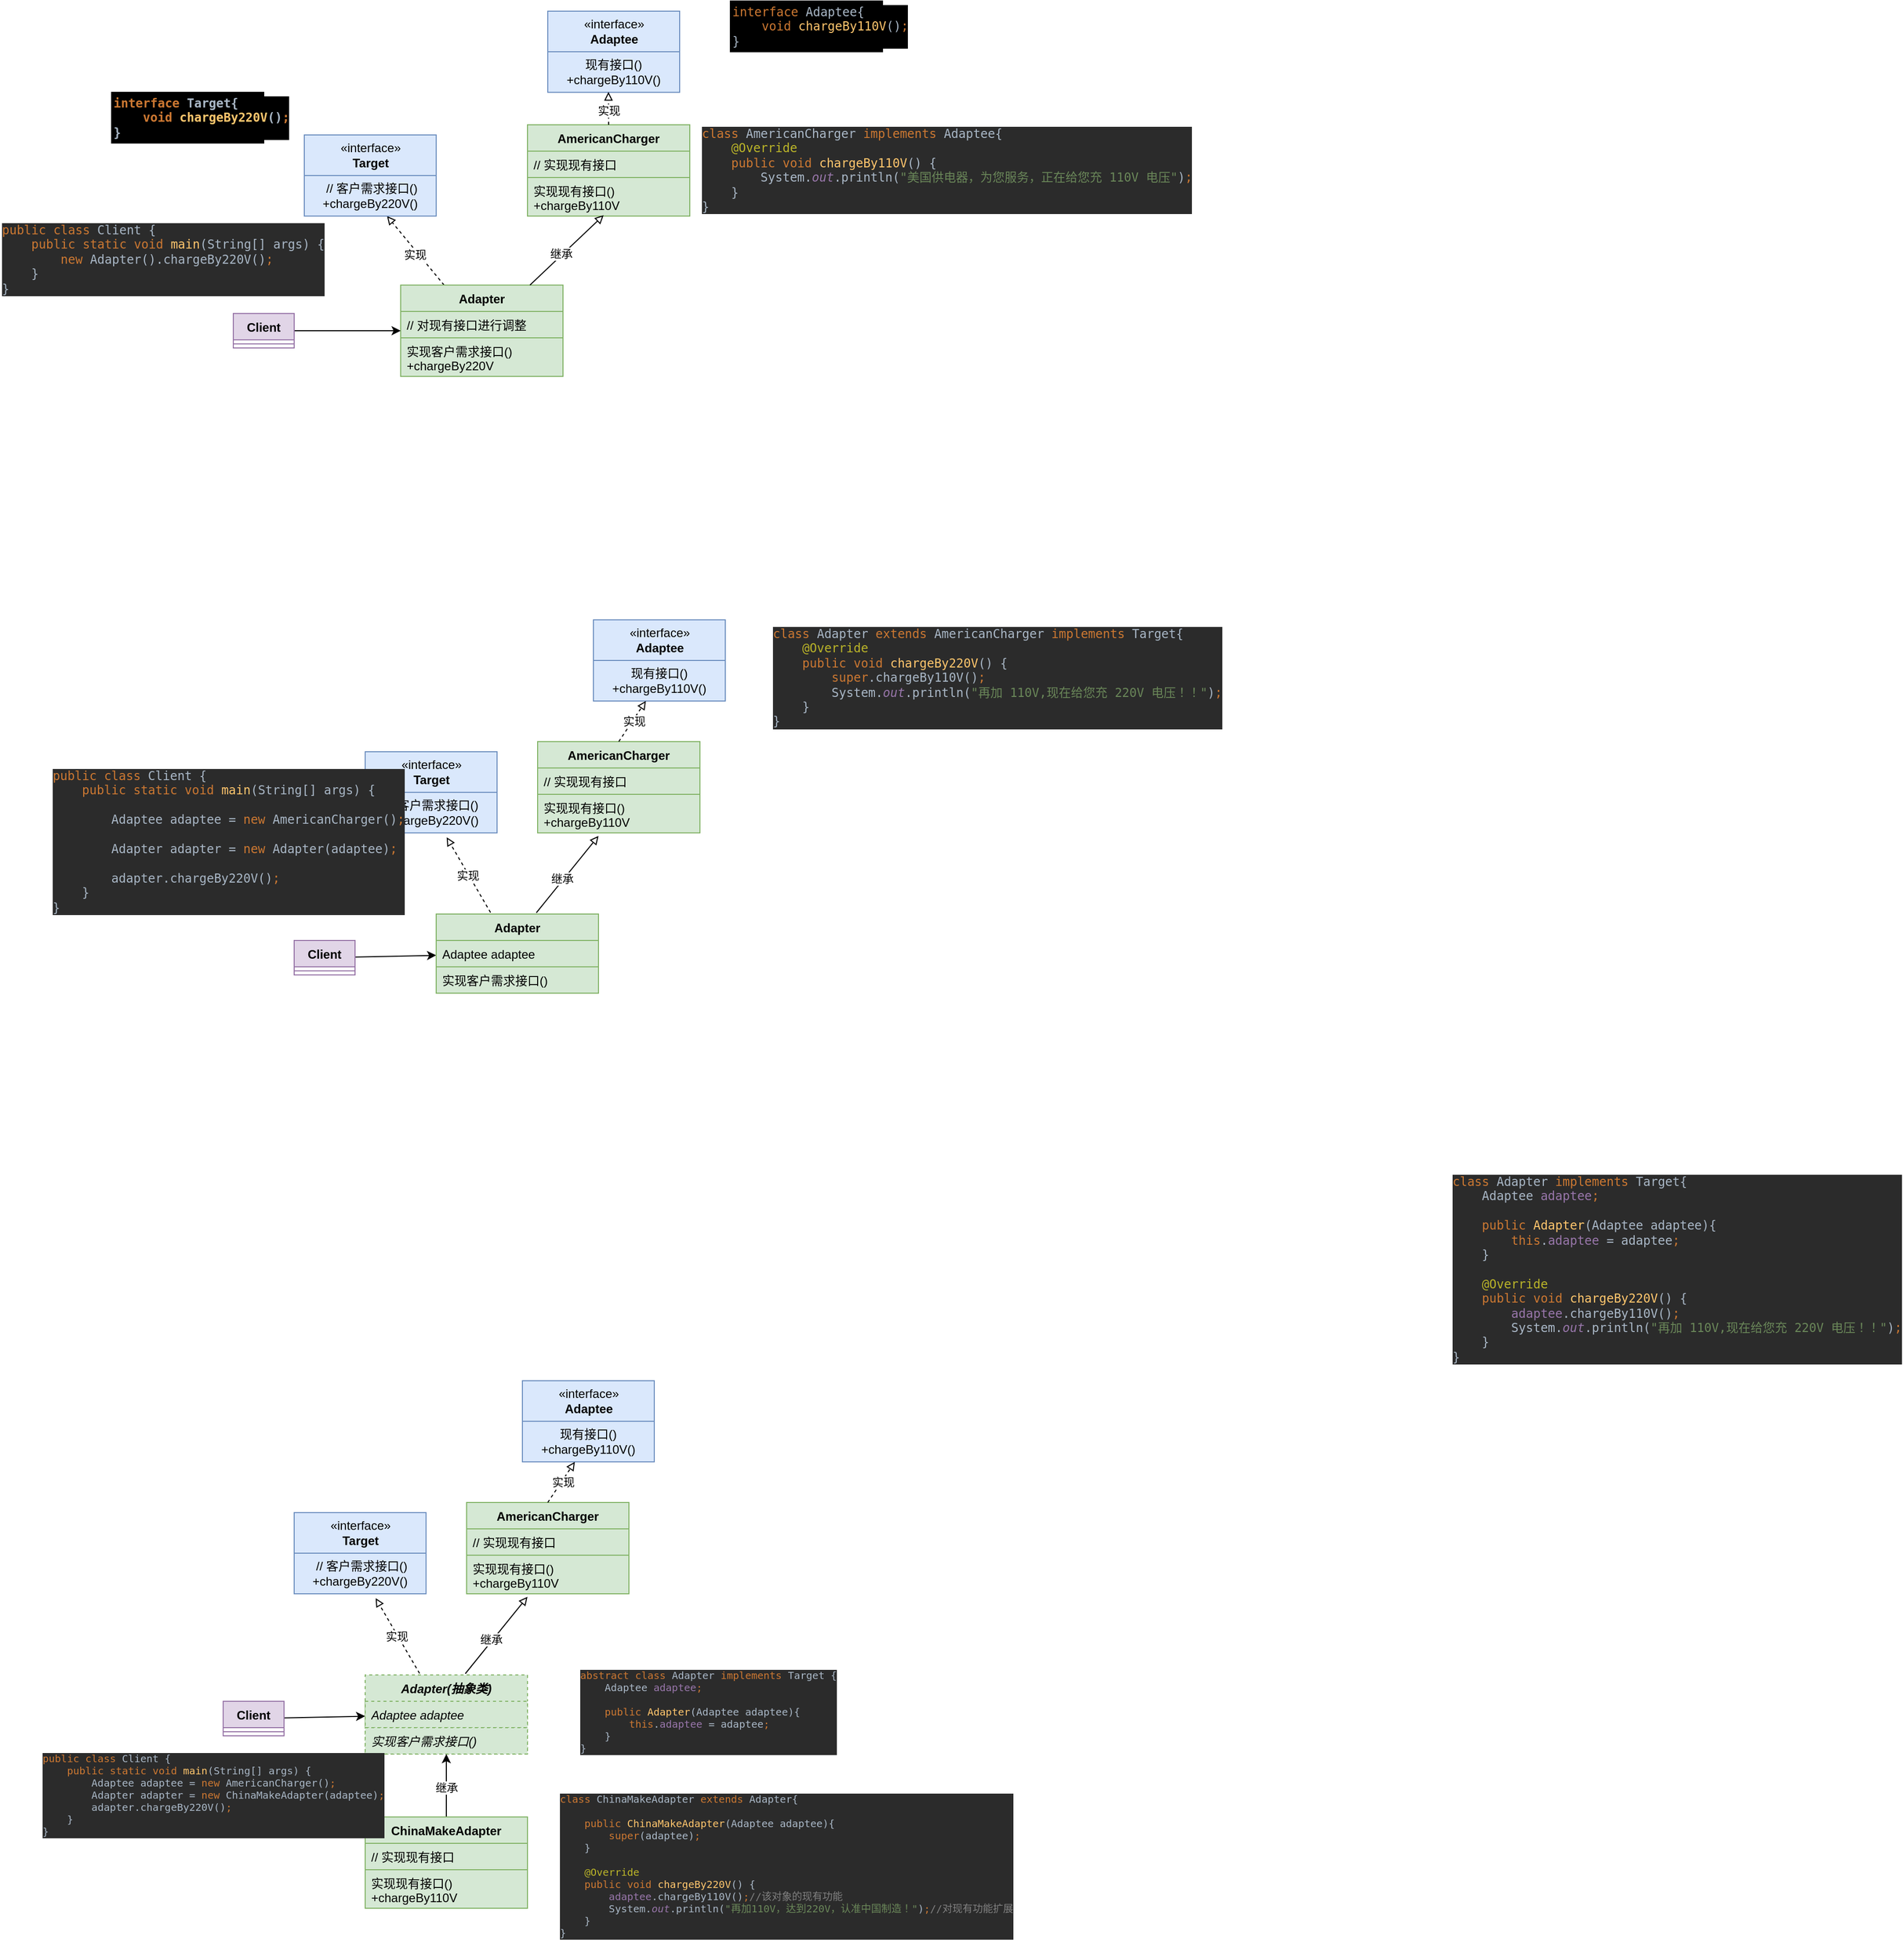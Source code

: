 <mxfile version="24.6.4" type="github">
  <diagram name="第 1 页" id="GOTWjWaWPx1nvQpMh8TC">
    <mxGraphModel dx="2048" dy="725" grid="1" gridSize="10" guides="1" tooltips="1" connect="1" arrows="1" fold="1" page="1" pageScale="1" pageWidth="827" pageHeight="1169" math="0" shadow="0">
      <root>
        <mxCell id="0" />
        <mxCell id="1" parent="0" />
        <mxCell id="-1Fb4ExeyZdDaXRtTaiA-1" value="&lt;div&gt;&lt;br&gt;&lt;/div&gt;" style="html=1;whiteSpace=wrap;fillColor=#dae8fc;strokeColor=#6c8ebf;" vertex="1" parent="1">
          <mxGeometry x="240" y="222" width="130" height="80" as="geometry" />
        </mxCell>
        <mxCell id="-1Fb4ExeyZdDaXRtTaiA-23" style="rounded=0;orthogonalLoop=1;jettySize=auto;html=1;dashed=1;endArrow=block;endFill=0;" edge="1" parent="1" source="-1Fb4ExeyZdDaXRtTaiA-3" target="-1Fb4ExeyZdDaXRtTaiA-9">
          <mxGeometry relative="1" as="geometry" />
        </mxCell>
        <mxCell id="-1Fb4ExeyZdDaXRtTaiA-35" value="实现" style="edgeLabel;html=1;align=center;verticalAlign=middle;resizable=0;points=[];fontFamily=Helvetica;fontSize=11;fontColor=default;labelBackgroundColor=default;" vertex="1" connectable="0" parent="-1Fb4ExeyZdDaXRtTaiA-23">
          <mxGeometry x="-0.187" y="1" relative="1" as="geometry">
            <mxPoint x="-5" y="-3" as="offset" />
          </mxGeometry>
        </mxCell>
        <mxCell id="-1Fb4ExeyZdDaXRtTaiA-3" value="Adapter" style="swimlane;fontStyle=1;align=center;verticalAlign=top;childLayout=stackLayout;horizontal=1;startSize=26;horizontalStack=0;resizeParent=1;resizeParentMax=0;resizeLast=0;collapsible=1;marginBottom=0;whiteSpace=wrap;html=1;fillColor=#d5e8d4;strokeColor=#82b366;" vertex="1" parent="1">
          <mxGeometry x="335" y="370" width="160" height="90" as="geometry" />
        </mxCell>
        <mxCell id="-1Fb4ExeyZdDaXRtTaiA-4" value="// 对现有接口进行调整" style="text;strokeColor=#82b366;fillColor=#d5e8d4;align=left;verticalAlign=top;spacingLeft=4;spacingRight=4;overflow=hidden;rotatable=0;points=[[0,0.5],[1,0.5]];portConstraint=eastwest;whiteSpace=wrap;html=1;" vertex="1" parent="-1Fb4ExeyZdDaXRtTaiA-3">
          <mxGeometry y="26" width="160" height="26" as="geometry" />
        </mxCell>
        <mxCell id="-1Fb4ExeyZdDaXRtTaiA-6" value="实现客户需求接口()&lt;div&gt;&lt;span style=&quot;background-color: initial;&quot;&gt;+chargeBy220V&lt;/span&gt;&lt;br&gt;&lt;/div&gt;" style="text;strokeColor=#82b366;fillColor=#d5e8d4;align=left;verticalAlign=top;spacingLeft=4;spacingRight=4;overflow=hidden;rotatable=0;points=[[0,0.5],[1,0.5]];portConstraint=eastwest;whiteSpace=wrap;html=1;" vertex="1" parent="-1Fb4ExeyZdDaXRtTaiA-3">
          <mxGeometry y="52" width="160" height="38" as="geometry" />
        </mxCell>
        <mxCell id="-1Fb4ExeyZdDaXRtTaiA-8" value="&lt;span style=&quot;text-wrap: wrap;&quot;&gt;«interface»&lt;/span&gt;&lt;br style=&quot;text-wrap: wrap;&quot;&gt;&lt;b style=&quot;text-wrap: wrap;&quot;&gt;Target&lt;/b&gt;" style="text;html=1;align=center;verticalAlign=middle;resizable=0;points=[];autosize=1;strokeColor=#6c8ebf;fillColor=#dae8fc;strokeWidth=0;opacity=0;" vertex="1" parent="1">
          <mxGeometry x="265" y="222" width="80" height="40" as="geometry" />
        </mxCell>
        <mxCell id="-1Fb4ExeyZdDaXRtTaiA-9" value="&lt;div style=&quot;&quot;&gt;&lt;span style=&quot;background-color: initial;&quot;&gt;&amp;nbsp;// 客户需求接口()&lt;/span&gt;&lt;/div&gt;&lt;div style=&quot;&quot;&gt;+chargeBy220V()&lt;br&gt;&lt;/div&gt;" style="rounded=0;whiteSpace=wrap;html=1;fillColor=#dae8fc;strokeColor=#6c8ebf;align=center;fontStyle=0;horizontal=1;verticalAlign=middle;spacingTop=0;spacing=2;" vertex="1" parent="1">
          <mxGeometry x="240" y="262" width="130" height="40" as="geometry" />
        </mxCell>
        <mxCell id="-1Fb4ExeyZdDaXRtTaiA-10" value="&lt;div&gt;&lt;br&gt;&lt;/div&gt;" style="html=1;whiteSpace=wrap;fillColor=#dae8fc;strokeColor=#6c8ebf;" vertex="1" parent="1">
          <mxGeometry x="480" y="100" width="130" height="80" as="geometry" />
        </mxCell>
        <mxCell id="-1Fb4ExeyZdDaXRtTaiA-11" value="&lt;span style=&quot;text-wrap: wrap;&quot;&gt;«interface»&lt;/span&gt;&lt;br style=&quot;text-wrap: wrap;&quot;&gt;&lt;b style=&quot;text-wrap: wrap;&quot;&gt;Adaptee&lt;/b&gt;" style="text;html=1;align=center;verticalAlign=middle;resizable=0;points=[];autosize=1;strokeColor=#6c8ebf;fillColor=#dae8fc;opacity=0;" vertex="1" parent="1">
          <mxGeometry x="505" y="100" width="80" height="40" as="geometry" />
        </mxCell>
        <mxCell id="-1Fb4ExeyZdDaXRtTaiA-12" value="现有接口()&lt;div&gt;+chargeBy110V()&lt;br&gt;&lt;/div&gt;" style="rounded=0;whiteSpace=wrap;html=1;fillColor=#dae8fc;strokeColor=#6c8ebf;" vertex="1" parent="1">
          <mxGeometry x="480" y="140" width="130" height="40" as="geometry" />
        </mxCell>
        <mxCell id="-1Fb4ExeyZdDaXRtTaiA-22" style="edgeStyle=orthogonalEdgeStyle;rounded=0;orthogonalLoop=1;jettySize=auto;html=1;entryX=0;entryY=0.5;entryDx=0;entryDy=0;" edge="1" parent="1" source="-1Fb4ExeyZdDaXRtTaiA-17" target="-1Fb4ExeyZdDaXRtTaiA-3">
          <mxGeometry relative="1" as="geometry" />
        </mxCell>
        <mxCell id="-1Fb4ExeyZdDaXRtTaiA-17" value="Client" style="swimlane;fontStyle=1;align=center;verticalAlign=top;childLayout=stackLayout;horizontal=1;startSize=26;horizontalStack=0;resizeParent=1;resizeParentMax=0;resizeLast=0;collapsible=1;marginBottom=0;whiteSpace=wrap;html=1;fillColor=#e1d5e7;strokeColor=#9673a6;" vertex="1" parent="1">
          <mxGeometry x="170" y="398" width="60" height="34" as="geometry" />
        </mxCell>
        <mxCell id="-1Fb4ExeyZdDaXRtTaiA-19" value="" style="line;strokeWidth=1;fillColor=#e1d5e7;align=left;verticalAlign=middle;spacingTop=-1;spacingLeft=3;spacingRight=3;rotatable=0;labelPosition=right;points=[];portConstraint=eastwest;strokeColor=#9673a6;" vertex="1" parent="-1Fb4ExeyZdDaXRtTaiA-17">
          <mxGeometry y="26" width="60" height="8" as="geometry" />
        </mxCell>
        <mxCell id="-1Fb4ExeyZdDaXRtTaiA-29" value="AmericanCharger" style="swimlane;fontStyle=1;align=center;verticalAlign=top;childLayout=stackLayout;horizontal=1;startSize=26;horizontalStack=0;resizeParent=1;resizeParentMax=0;resizeLast=0;collapsible=1;marginBottom=0;whiteSpace=wrap;html=1;fillColor=#d5e8d4;strokeColor=#82b366;" vertex="1" parent="1">
          <mxGeometry x="460" y="212" width="160" height="90" as="geometry" />
        </mxCell>
        <mxCell id="-1Fb4ExeyZdDaXRtTaiA-30" value="// 实现现有接口" style="text;strokeColor=#82b366;fillColor=#d5e8d4;align=left;verticalAlign=top;spacingLeft=4;spacingRight=4;overflow=hidden;rotatable=0;points=[[0,0.5],[1,0.5]];portConstraint=eastwest;whiteSpace=wrap;html=1;" vertex="1" parent="-1Fb4ExeyZdDaXRtTaiA-29">
          <mxGeometry y="26" width="160" height="26" as="geometry" />
        </mxCell>
        <mxCell id="-1Fb4ExeyZdDaXRtTaiA-31" value="实现现有接口()&lt;div&gt;+chargeBy110V&lt;br&gt;&lt;/div&gt;" style="text;strokeColor=#82b366;fillColor=#d5e8d4;align=left;verticalAlign=top;spacingLeft=4;spacingRight=4;overflow=hidden;rotatable=0;points=[[0,0.5],[1,0.5]];portConstraint=eastwest;whiteSpace=wrap;html=1;" vertex="1" parent="-1Fb4ExeyZdDaXRtTaiA-29">
          <mxGeometry y="52" width="160" height="38" as="geometry" />
        </mxCell>
        <mxCell id="-1Fb4ExeyZdDaXRtTaiA-33" style="rounded=0;orthogonalLoop=1;jettySize=auto;html=1;dashed=1;endArrow=block;endFill=0;entryX=0.46;entryY=0.991;entryDx=0;entryDy=0;entryPerimeter=0;exitX=0.5;exitY=0;exitDx=0;exitDy=0;" edge="1" parent="1" source="-1Fb4ExeyZdDaXRtTaiA-29" target="-1Fb4ExeyZdDaXRtTaiA-12">
          <mxGeometry relative="1" as="geometry">
            <mxPoint x="558.734" y="410" as="sourcePoint" />
            <mxPoint x="489.734" y="330" as="targetPoint" />
          </mxGeometry>
        </mxCell>
        <mxCell id="-1Fb4ExeyZdDaXRtTaiA-36" value="实现" style="edgeLabel;html=1;align=center;verticalAlign=middle;resizable=0;points=[];fontFamily=Helvetica;fontSize=11;fontColor=default;labelBackgroundColor=default;" vertex="1" connectable="0" parent="-1Fb4ExeyZdDaXRtTaiA-33">
          <mxGeometry x="-0.125" y="1" relative="1" as="geometry">
            <mxPoint x="1" as="offset" />
          </mxGeometry>
        </mxCell>
        <mxCell id="-1Fb4ExeyZdDaXRtTaiA-34" style="rounded=0;orthogonalLoop=1;jettySize=auto;html=1;entryX=0.469;entryY=0.978;entryDx=0;entryDy=0;entryPerimeter=0;endArrow=block;endFill=0;" edge="1" parent="1" source="-1Fb4ExeyZdDaXRtTaiA-3" target="-1Fb4ExeyZdDaXRtTaiA-31">
          <mxGeometry relative="1" as="geometry" />
        </mxCell>
        <mxCell id="-1Fb4ExeyZdDaXRtTaiA-37" value="继承" style="edgeLabel;html=1;align=center;verticalAlign=middle;resizable=0;points=[];fontFamily=Helvetica;fontSize=11;fontColor=default;labelBackgroundColor=default;" vertex="1" connectable="0" parent="-1Fb4ExeyZdDaXRtTaiA-34">
          <mxGeometry x="-0.142" y="2" relative="1" as="geometry">
            <mxPoint as="offset" />
          </mxGeometry>
        </mxCell>
        <mxCell id="-1Fb4ExeyZdDaXRtTaiA-40" value="&lt;div style=&quot;color: rgb(169, 183, 198); font-family: &amp;quot;JetBrains Mono&amp;quot;, monospace; font-size: 9pt; white-space: pre;&quot;&gt;&lt;span style=&quot;color:#cc7832;&quot;&gt;interface &lt;/span&gt;Target{&lt;br&gt;    &lt;span style=&quot;color:#cc7832;&quot;&gt;void &lt;/span&gt;&lt;span style=&quot;color:#ffc66d;&quot;&gt;chargeBy220V&lt;/span&gt;()&lt;span style=&quot;color:#cc7832;&quot;&gt;;&lt;br&gt;&lt;/span&gt;}&lt;br&gt;&lt;/div&gt;" style="rounded=0;whiteSpace=wrap;html=1;fontFamily=Helvetica;fontSize=11;fontColor=default;labelBackgroundColor=#000000;align=left;fontStyle=1;fillColor=#000000;" vertex="1" parent="1">
          <mxGeometry x="50" y="180" width="150" height="50" as="geometry" />
        </mxCell>
        <mxCell id="-1Fb4ExeyZdDaXRtTaiA-42" value="&lt;div style=&quot;color: rgb(169, 183, 198); font-family: &amp;quot;JetBrains Mono&amp;quot;, monospace; font-size: 9pt; white-space: pre;&quot;&gt;&lt;span style=&quot;color:#cc7832;&quot;&gt;interface &lt;/span&gt;Adaptee{&lt;br&gt;    &lt;span style=&quot;color:#cc7832;&quot;&gt;void &lt;/span&gt;&lt;span style=&quot;color:#ffc66d;&quot;&gt;chargeBy110V&lt;/span&gt;()&lt;span style=&quot;color:#cc7832;&quot;&gt;;&lt;br&gt;&lt;/span&gt;}&lt;/div&gt;" style="rounded=0;whiteSpace=wrap;html=1;fontFamily=Helvetica;fontSize=11;fontColor=default;labelBackgroundColor=#000000;align=left;fillColor=#000000;" vertex="1" parent="1">
          <mxGeometry x="660" y="90" width="150" height="50" as="geometry" />
        </mxCell>
        <mxCell id="-1Fb4ExeyZdDaXRtTaiA-43" value="&lt;div style=&quot;background-color:#2b2b2b;color:#a9b7c6;font-family:&#39;JetBrains Mono&#39;,monospace;font-size:9.0pt;white-space:pre;&quot;&gt;&lt;span style=&quot;color:#cc7832;&quot;&gt;class &lt;/span&gt;AmericanCharger &lt;span style=&quot;color:#cc7832;&quot;&gt;implements &lt;/span&gt;Adaptee{&lt;br&gt;    &lt;span style=&quot;color:#bbb529;&quot;&gt;@Override&lt;br&gt;&lt;/span&gt;&lt;span style=&quot;color:#bbb529;&quot;&gt;    &lt;/span&gt;&lt;span style=&quot;color:#cc7832;&quot;&gt;public void &lt;/span&gt;&lt;span style=&quot;color:#ffc66d;&quot;&gt;chargeBy110V&lt;/span&gt;() {&lt;br&gt;        System.&lt;span style=&quot;color:#9876aa;font-style:italic;&quot;&gt;out&lt;/span&gt;.println(&lt;span style=&quot;color:#6a8759;&quot;&gt;&quot;&lt;/span&gt;&lt;span style=&quot;color:#6a8759;font-family:&#39;宋体&#39;,monospace;&quot;&gt;美国供电器，为您服务，正在给您充&lt;/span&gt;&lt;span style=&quot;color:#6a8759;&quot;&gt; 110V &lt;/span&gt;&lt;span style=&quot;color:#6a8759;font-family:&#39;宋体&#39;,monospace;&quot;&gt;电压&lt;/span&gt;&lt;span style=&quot;color:#6a8759;&quot;&gt;&quot;&lt;/span&gt;)&lt;span style=&quot;color:#cc7832;&quot;&gt;;&lt;br&gt;&lt;/span&gt;&lt;span style=&quot;color:#cc7832;&quot;&gt;    &lt;/span&gt;}&lt;br&gt;}&lt;br&gt;&lt;/div&gt;" style="text;whiteSpace=wrap;html=1;fontFamily=Helvetica;fontSize=11;fontColor=default;labelBackgroundColor=default;" vertex="1" parent="1">
          <mxGeometry x="630" y="207" width="470" height="110" as="geometry" />
        </mxCell>
        <mxCell id="-1Fb4ExeyZdDaXRtTaiA-44" value="&lt;div style=&quot;background-color:#2b2b2b;color:#a9b7c6;font-family:&#39;JetBrains Mono&#39;,monospace;font-size:9.0pt;white-space:pre;&quot;&gt;&lt;span style=&quot;color:#cc7832;&quot;&gt;class &lt;/span&gt;Adapter &lt;span style=&quot;color:#cc7832;&quot;&gt;extends &lt;/span&gt;AmericanCharger &lt;span style=&quot;color:#cc7832;&quot;&gt;implements &lt;/span&gt;Target{&lt;br&gt;    &lt;span style=&quot;color:#bbb529;&quot;&gt;@Override&lt;br&gt;&lt;/span&gt;&lt;span style=&quot;color:#bbb529;&quot;&gt;    &lt;/span&gt;&lt;span style=&quot;color:#cc7832;&quot;&gt;public void &lt;/span&gt;&lt;span style=&quot;color:#ffc66d;&quot;&gt;chargeBy220V&lt;/span&gt;() {&lt;br&gt;        &lt;span style=&quot;color:#cc7832;&quot;&gt;super&lt;/span&gt;.chargeBy110V()&lt;span style=&quot;color:#cc7832;&quot;&gt;;&lt;br&gt;&lt;/span&gt;&lt;span style=&quot;color:#cc7832;&quot;&gt;        &lt;/span&gt;System.&lt;span style=&quot;color:#9876aa;font-style:italic;&quot;&gt;out&lt;/span&gt;.println(&lt;span style=&quot;color:#6a8759;&quot;&gt;&quot;&lt;/span&gt;&lt;span style=&quot;color:#6a8759;font-family:&#39;宋体&#39;,monospace;&quot;&gt;再加&lt;/span&gt;&lt;span style=&quot;color:#6a8759;&quot;&gt; 110V,&lt;/span&gt;&lt;span style=&quot;color:#6a8759;font-family:&#39;宋体&#39;,monospace;&quot;&gt;现在给您充&lt;/span&gt;&lt;span style=&quot;color:#6a8759;&quot;&gt; 220V &lt;/span&gt;&lt;span style=&quot;color:#6a8759;font-family:&#39;宋体&#39;,monospace;&quot;&gt;电压！！&lt;/span&gt;&lt;span style=&quot;color:#6a8759;&quot;&gt;&quot;&lt;/span&gt;)&lt;span style=&quot;color:#cc7832;&quot;&gt;;&lt;br&gt;&lt;/span&gt;&lt;span style=&quot;color:#cc7832;&quot;&gt;    &lt;/span&gt;}&lt;br&gt;}&lt;/div&gt;" style="text;whiteSpace=wrap;html=1;fontFamily=Helvetica;fontSize=11;fontColor=default;labelBackgroundColor=default;" vertex="1" parent="1">
          <mxGeometry x="700" y="700" width="420" height="120" as="geometry" />
        </mxCell>
        <mxCell id="-1Fb4ExeyZdDaXRtTaiA-45" value="&lt;div style=&quot;background-color:#2b2b2b;color:#a9b7c6;font-family:&#39;JetBrains Mono&#39;,monospace;font-size:9.0pt;white-space:pre;&quot;&gt;&lt;span style=&quot;color:#cc7832;&quot;&gt;public class &lt;/span&gt;Client {&lt;br&gt;    &lt;span style=&quot;color:#cc7832;&quot;&gt;public static void &lt;/span&gt;&lt;span style=&quot;color:#ffc66d;&quot;&gt;main&lt;/span&gt;(String[] args) {&lt;br&gt;        &lt;span style=&quot;color:#cc7832;&quot;&gt;new &lt;/span&gt;Adapter().chargeBy220V()&lt;span style=&quot;color:#cc7832;&quot;&gt;;&lt;br&gt;&lt;/span&gt;&lt;span style=&quot;color:#cc7832;&quot;&gt;    &lt;/span&gt;}&lt;br&gt;}&lt;/div&gt;" style="text;whiteSpace=wrap;html=1;fontFamily=Helvetica;fontSize=11;fontColor=default;labelBackgroundColor=default;" vertex="1" parent="1">
          <mxGeometry x="-60" y="302" width="300" height="100" as="geometry" />
        </mxCell>
        <mxCell id="-1Fb4ExeyZdDaXRtTaiA-74" style="edgeStyle=none;shape=connector;rounded=0;orthogonalLoop=1;jettySize=auto;html=1;strokeColor=default;align=center;verticalAlign=middle;fontFamily=Helvetica;fontSize=11;fontColor=default;labelBackgroundColor=default;endArrow=classic;" edge="1" parent="1" source="-1Fb4ExeyZdDaXRtTaiA-46" target="-1Fb4ExeyZdDaXRtTaiA-49">
          <mxGeometry relative="1" as="geometry" />
        </mxCell>
        <mxCell id="-1Fb4ExeyZdDaXRtTaiA-46" value="Client" style="swimlane;fontStyle=1;align=center;verticalAlign=top;childLayout=stackLayout;horizontal=1;startSize=26;horizontalStack=0;resizeParent=1;resizeParentMax=0;resizeLast=0;collapsible=1;marginBottom=0;whiteSpace=wrap;html=1;fillColor=#e1d5e7;strokeColor=#9673a6;" vertex="1" parent="1">
          <mxGeometry x="230" y="1016" width="60" height="34" as="geometry" />
        </mxCell>
        <mxCell id="-1Fb4ExeyZdDaXRtTaiA-47" value="" style="line;strokeWidth=1;fillColor=#e1d5e7;align=left;verticalAlign=middle;spacingTop=-1;spacingLeft=3;spacingRight=3;rotatable=0;labelPosition=right;points=[];portConstraint=eastwest;strokeColor=#9673a6;" vertex="1" parent="-1Fb4ExeyZdDaXRtTaiA-46">
          <mxGeometry y="26" width="60" height="8" as="geometry" />
        </mxCell>
        <mxCell id="-1Fb4ExeyZdDaXRtTaiA-48" value="Adapter" style="swimlane;fontStyle=1;align=center;verticalAlign=top;childLayout=stackLayout;horizontal=1;startSize=26;horizontalStack=0;resizeParent=1;resizeParentMax=0;resizeLast=0;collapsible=1;marginBottom=0;whiteSpace=wrap;html=1;fillColor=#d5e8d4;strokeColor=#82b366;" vertex="1" parent="1">
          <mxGeometry x="370" y="990" width="160" height="78" as="geometry" />
        </mxCell>
        <mxCell id="-1Fb4ExeyZdDaXRtTaiA-49" value="Adaptee adaptee" style="text;strokeColor=#82b366;fillColor=#d5e8d4;align=left;verticalAlign=top;spacingLeft=4;spacingRight=4;overflow=hidden;rotatable=0;points=[[0,0.5],[1,0.5]];portConstraint=eastwest;whiteSpace=wrap;html=1;" vertex="1" parent="-1Fb4ExeyZdDaXRtTaiA-48">
          <mxGeometry y="26" width="160" height="26" as="geometry" />
        </mxCell>
        <mxCell id="-1Fb4ExeyZdDaXRtTaiA-50" value="实现客户需求接口()" style="text;strokeColor=#82b366;fillColor=#d5e8d4;align=left;verticalAlign=top;spacingLeft=4;spacingRight=4;overflow=hidden;rotatable=0;points=[[0,0.5],[1,0.5]];portConstraint=eastwest;whiteSpace=wrap;html=1;" vertex="1" parent="-1Fb4ExeyZdDaXRtTaiA-48">
          <mxGeometry y="52" width="160" height="26" as="geometry" />
        </mxCell>
        <mxCell id="-1Fb4ExeyZdDaXRtTaiA-53" value="&lt;div&gt;&lt;br&gt;&lt;/div&gt;" style="html=1;whiteSpace=wrap;fillColor=#dae8fc;strokeColor=#6c8ebf;" vertex="1" parent="1">
          <mxGeometry x="300" y="830" width="130" height="80" as="geometry" />
        </mxCell>
        <mxCell id="-1Fb4ExeyZdDaXRtTaiA-54" value="&lt;span style=&quot;text-wrap: wrap;&quot;&gt;«interface»&lt;/span&gt;&lt;br style=&quot;text-wrap: wrap;&quot;&gt;&lt;b style=&quot;text-wrap: wrap;&quot;&gt;Target&lt;/b&gt;" style="text;html=1;align=center;verticalAlign=middle;resizable=0;points=[];autosize=1;strokeColor=#6c8ebf;fillColor=#dae8fc;strokeWidth=0;opacity=0;" vertex="1" parent="1">
          <mxGeometry x="325" y="830" width="80" height="40" as="geometry" />
        </mxCell>
        <mxCell id="-1Fb4ExeyZdDaXRtTaiA-55" value="&lt;div style=&quot;&quot;&gt;&lt;span style=&quot;background-color: initial;&quot;&gt;&amp;nbsp;// 客户需求接口()&lt;/span&gt;&lt;/div&gt;&lt;div style=&quot;&quot;&gt;+chargeBy220V()&lt;br&gt;&lt;/div&gt;" style="rounded=0;whiteSpace=wrap;html=1;fillColor=#dae8fc;strokeColor=#6c8ebf;align=center;fontStyle=0;horizontal=1;verticalAlign=middle;spacingTop=0;spacing=2;" vertex="1" parent="1">
          <mxGeometry x="300" y="870" width="130" height="40" as="geometry" />
        </mxCell>
        <mxCell id="-1Fb4ExeyZdDaXRtTaiA-57" value="&lt;div&gt;&lt;br&gt;&lt;/div&gt;" style="html=1;whiteSpace=wrap;fillColor=#dae8fc;strokeColor=#6c8ebf;" vertex="1" parent="1">
          <mxGeometry x="525" y="700" width="130" height="80" as="geometry" />
        </mxCell>
        <mxCell id="-1Fb4ExeyZdDaXRtTaiA-58" value="&lt;span style=&quot;text-wrap: wrap;&quot;&gt;«interface»&lt;/span&gt;&lt;br style=&quot;text-wrap: wrap;&quot;&gt;&lt;b style=&quot;text-wrap: wrap;&quot;&gt;Adaptee&lt;/b&gt;" style="text;html=1;align=center;verticalAlign=middle;resizable=0;points=[];autosize=1;strokeColor=#6c8ebf;fillColor=#dae8fc;opacity=0;" vertex="1" parent="1">
          <mxGeometry x="550" y="700" width="80" height="40" as="geometry" />
        </mxCell>
        <mxCell id="-1Fb4ExeyZdDaXRtTaiA-59" value="现有接口()&lt;div&gt;+chargeBy110V()&lt;br&gt;&lt;/div&gt;" style="rounded=0;whiteSpace=wrap;html=1;fillColor=#dae8fc;strokeColor=#6c8ebf;" vertex="1" parent="1">
          <mxGeometry x="525" y="740" width="130" height="40" as="geometry" />
        </mxCell>
        <mxCell id="-1Fb4ExeyZdDaXRtTaiA-71" style="rounded=0;orthogonalLoop=1;jettySize=auto;html=1;dashed=1;endArrow=block;endFill=0;entryX=0.618;entryY=1.108;entryDx=0;entryDy=0;entryPerimeter=0;exitX=0.335;exitY=-0.019;exitDx=0;exitDy=0;exitPerimeter=0;" edge="1" parent="1" source="-1Fb4ExeyZdDaXRtTaiA-48" target="-1Fb4ExeyZdDaXRtTaiA-55">
          <mxGeometry relative="1" as="geometry">
            <mxPoint x="458.734" y="880" as="sourcePoint" />
            <mxPoint x="389.734" y="800" as="targetPoint" />
          </mxGeometry>
        </mxCell>
        <mxCell id="-1Fb4ExeyZdDaXRtTaiA-72" value="实现" style="edgeLabel;html=1;align=center;verticalAlign=middle;resizable=0;points=[];fontFamily=Helvetica;fontSize=11;fontColor=default;labelBackgroundColor=default;" vertex="1" connectable="0" parent="-1Fb4ExeyZdDaXRtTaiA-71">
          <mxGeometry x="0.315" relative="1" as="geometry">
            <mxPoint x="6" y="12" as="offset" />
          </mxGeometry>
        </mxCell>
        <mxCell id="-1Fb4ExeyZdDaXRtTaiA-75" value="AmericanCharger" style="swimlane;fontStyle=1;align=center;verticalAlign=top;childLayout=stackLayout;horizontal=1;startSize=26;horizontalStack=0;resizeParent=1;resizeParentMax=0;resizeLast=0;collapsible=1;marginBottom=0;whiteSpace=wrap;html=1;fillColor=#d5e8d4;strokeColor=#82b366;" vertex="1" parent="1">
          <mxGeometry x="470" y="820" width="160" height="90" as="geometry" />
        </mxCell>
        <mxCell id="-1Fb4ExeyZdDaXRtTaiA-76" value="// 实现现有接口" style="text;strokeColor=#82b366;fillColor=#d5e8d4;align=left;verticalAlign=top;spacingLeft=4;spacingRight=4;overflow=hidden;rotatable=0;points=[[0,0.5],[1,0.5]];portConstraint=eastwest;whiteSpace=wrap;html=1;" vertex="1" parent="-1Fb4ExeyZdDaXRtTaiA-75">
          <mxGeometry y="26" width="160" height="26" as="geometry" />
        </mxCell>
        <mxCell id="-1Fb4ExeyZdDaXRtTaiA-77" value="实现现有接口()&lt;div&gt;+chargeBy110V&lt;br&gt;&lt;/div&gt;" style="text;strokeColor=#82b366;fillColor=#d5e8d4;align=left;verticalAlign=top;spacingLeft=4;spacingRight=4;overflow=hidden;rotatable=0;points=[[0,0.5],[1,0.5]];portConstraint=eastwest;whiteSpace=wrap;html=1;" vertex="1" parent="-1Fb4ExeyZdDaXRtTaiA-75">
          <mxGeometry y="52" width="160" height="38" as="geometry" />
        </mxCell>
        <mxCell id="-1Fb4ExeyZdDaXRtTaiA-79" style="rounded=0;orthogonalLoop=1;jettySize=auto;html=1;dashed=1;endArrow=block;endFill=0;exitX=0.5;exitY=0;exitDx=0;exitDy=0;" edge="1" parent="1" source="-1Fb4ExeyZdDaXRtTaiA-75" target="-1Fb4ExeyZdDaXRtTaiA-59">
          <mxGeometry relative="1" as="geometry">
            <mxPoint x="535" y="820" as="sourcePoint" />
            <mxPoint x="585" y="762" as="targetPoint" />
          </mxGeometry>
        </mxCell>
        <mxCell id="-1Fb4ExeyZdDaXRtTaiA-80" value="实现" style="edgeLabel;html=1;align=center;verticalAlign=middle;resizable=0;points=[];fontFamily=Helvetica;fontSize=11;fontColor=default;labelBackgroundColor=default;" vertex="1" connectable="0" parent="-1Fb4ExeyZdDaXRtTaiA-79">
          <mxGeometry x="-0.125" y="1" relative="1" as="geometry">
            <mxPoint x="4" y="-2" as="offset" />
          </mxGeometry>
        </mxCell>
        <mxCell id="-1Fb4ExeyZdDaXRtTaiA-82" style="rounded=0;orthogonalLoop=1;jettySize=auto;html=1;endArrow=block;endFill=0;exitX=0.617;exitY=-0.016;exitDx=0;exitDy=0;exitPerimeter=0;" edge="1" parent="1" source="-1Fb4ExeyZdDaXRtTaiA-48">
          <mxGeometry relative="1" as="geometry">
            <mxPoint x="452" y="990" as="sourcePoint" />
            <mxPoint x="530" y="913" as="targetPoint" />
          </mxGeometry>
        </mxCell>
        <mxCell id="-1Fb4ExeyZdDaXRtTaiA-83" value="继承" style="edgeLabel;html=1;align=center;verticalAlign=middle;resizable=0;points=[];fontFamily=Helvetica;fontSize=11;fontColor=default;labelBackgroundColor=default;" vertex="1" connectable="0" parent="-1Fb4ExeyZdDaXRtTaiA-82">
          <mxGeometry x="-0.142" y="2" relative="1" as="geometry">
            <mxPoint as="offset" />
          </mxGeometry>
        </mxCell>
        <mxCell id="-1Fb4ExeyZdDaXRtTaiA-84" value="&lt;div style=&quot;background-color:#2b2b2b;color:#a9b7c6;font-family:&#39;JetBrains Mono&#39;,monospace;font-size:9.0pt;white-space:pre;&quot;&gt;&lt;span style=&quot;color:#cc7832;&quot;&gt;class &lt;/span&gt;Adapter &lt;span style=&quot;color:#cc7832;&quot;&gt;implements &lt;/span&gt;Target{&lt;br&gt;    Adaptee &lt;span style=&quot;color:#9876aa;&quot;&gt;adaptee&lt;/span&gt;&lt;span style=&quot;color:#cc7832;&quot;&gt;;&lt;br&gt;&lt;/span&gt;&lt;span style=&quot;color:#cc7832;&quot;&gt;    &lt;br&gt;&lt;/span&gt;&lt;span style=&quot;color:#cc7832;&quot;&gt;    public &lt;/span&gt;&lt;span style=&quot;color:#ffc66d;&quot;&gt;Adapter&lt;/span&gt;(Adaptee adaptee){&lt;br&gt;        &lt;span style=&quot;color:#cc7832;&quot;&gt;this&lt;/span&gt;.&lt;span style=&quot;color:#9876aa;&quot;&gt;adaptee &lt;/span&gt;= adaptee&lt;span style=&quot;color:#cc7832;&quot;&gt;;&lt;br&gt;&lt;/span&gt;&lt;span style=&quot;color:#cc7832;&quot;&gt;    &lt;/span&gt;}&lt;br&gt;&lt;br&gt;    &lt;span style=&quot;color:#bbb529;&quot;&gt;@Override&lt;br&gt;&lt;/span&gt;&lt;span style=&quot;color:#bbb529;&quot;&gt;    &lt;/span&gt;&lt;span style=&quot;color:#cc7832;&quot;&gt;public void &lt;/span&gt;&lt;span style=&quot;color:#ffc66d;&quot;&gt;chargeBy220V&lt;/span&gt;() {&lt;br&gt;        &lt;span style=&quot;color:#9876aa;&quot;&gt;adaptee&lt;/span&gt;.chargeBy110V()&lt;span style=&quot;color:#cc7832;&quot;&gt;;&lt;br&gt;&lt;/span&gt;&lt;span style=&quot;color:#cc7832;&quot;&gt;        &lt;/span&gt;System.&lt;span style=&quot;color:#9876aa;font-style:italic;&quot;&gt;out&lt;/span&gt;.println(&lt;span style=&quot;color:#6a8759;&quot;&gt;&quot;&lt;/span&gt;&lt;span style=&quot;color:#6a8759;font-family:&#39;宋体&#39;,monospace;&quot;&gt;再加&lt;/span&gt;&lt;span style=&quot;color:#6a8759;&quot;&gt; 110V,&lt;/span&gt;&lt;span style=&quot;color:#6a8759;font-family:&#39;宋体&#39;,monospace;&quot;&gt;现在给您充&lt;/span&gt;&lt;span style=&quot;color:#6a8759;&quot;&gt; 220V &lt;/span&gt;&lt;span style=&quot;color:#6a8759;font-family:&#39;宋体&#39;,monospace;&quot;&gt;电压！！&lt;/span&gt;&lt;span style=&quot;color:#6a8759;&quot;&gt;&quot;&lt;/span&gt;)&lt;span style=&quot;color:#cc7832;&quot;&gt;;&lt;br&gt;&lt;/span&gt;&lt;span style=&quot;color:#cc7832;&quot;&gt;    &lt;/span&gt;}&lt;br&gt;}&lt;br&gt;&lt;/div&gt;" style="text;whiteSpace=wrap;html=1;fontFamily=Helvetica;fontSize=11;fontColor=default;labelBackgroundColor=default;" vertex="1" parent="1">
          <mxGeometry x="1370" y="1240" width="420" height="210" as="geometry" />
        </mxCell>
        <mxCell id="-1Fb4ExeyZdDaXRtTaiA-85" value="&lt;div style=&quot;background-color:#2b2b2b;color:#a9b7c6;font-family:&#39;JetBrains Mono&#39;,monospace;font-size:9.0pt;white-space:pre;&quot;&gt;&lt;span style=&quot;color:#cc7832;&quot;&gt;public class &lt;/span&gt;Client {&lt;br&gt;    &lt;span style=&quot;color:#cc7832;&quot;&gt;public static void &lt;/span&gt;&lt;span style=&quot;color:#ffc66d;&quot;&gt;main&lt;/span&gt;(String[] args) {&lt;br&gt;&lt;br&gt;        Adaptee adaptee = &lt;span style=&quot;color:#cc7832;&quot;&gt;new &lt;/span&gt;AmericanCharger()&lt;span style=&quot;color:#cc7832;&quot;&gt;;&lt;br&gt;&lt;/span&gt;&lt;span style=&quot;color:#cc7832;&quot;&gt;&lt;br&gt;&lt;/span&gt;&lt;span style=&quot;color:#cc7832;&quot;&gt;        &lt;/span&gt;Adapter adapter = &lt;span style=&quot;color:#cc7832;&quot;&gt;new &lt;/span&gt;Adapter(adaptee)&lt;span style=&quot;color:#cc7832;&quot;&gt;;&lt;br&gt;&lt;/span&gt;&lt;span style=&quot;color:#cc7832;&quot;&gt;&lt;br&gt;&lt;/span&gt;&lt;span style=&quot;color:#cc7832;&quot;&gt;        &lt;/span&gt;adapter.chargeBy220V()&lt;span style=&quot;color:#cc7832;&quot;&gt;;&lt;br&gt;&lt;/span&gt;&lt;span style=&quot;color:#cc7832;&quot;&gt;    &lt;/span&gt;}&lt;br&gt;}&lt;/div&gt;" style="text;whiteSpace=wrap;html=1;fontFamily=Helvetica;fontSize=11;fontColor=default;labelBackgroundColor=default;" vertex="1" parent="1">
          <mxGeometry x="-10" y="840" width="320" height="170" as="geometry" />
        </mxCell>
        <mxCell id="-1Fb4ExeyZdDaXRtTaiA-86" style="edgeStyle=none;shape=connector;rounded=0;orthogonalLoop=1;jettySize=auto;html=1;strokeColor=default;align=center;verticalAlign=middle;fontFamily=Helvetica;fontSize=11;fontColor=default;labelBackgroundColor=default;endArrow=classic;" edge="1" parent="1" source="-1Fb4ExeyZdDaXRtTaiA-87" target="-1Fb4ExeyZdDaXRtTaiA-90">
          <mxGeometry relative="1" as="geometry" />
        </mxCell>
        <mxCell id="-1Fb4ExeyZdDaXRtTaiA-87" value="Client" style="swimlane;fontStyle=1;align=center;verticalAlign=top;childLayout=stackLayout;horizontal=1;startSize=26;horizontalStack=0;resizeParent=1;resizeParentMax=0;resizeLast=0;collapsible=1;marginBottom=0;whiteSpace=wrap;html=1;fillColor=#e1d5e7;strokeColor=#9673a6;" vertex="1" parent="1">
          <mxGeometry x="160" y="1766" width="60" height="34" as="geometry" />
        </mxCell>
        <mxCell id="-1Fb4ExeyZdDaXRtTaiA-88" value="" style="line;strokeWidth=1;fillColor=#e1d5e7;align=left;verticalAlign=middle;spacingTop=-1;spacingLeft=3;spacingRight=3;rotatable=0;labelPosition=right;points=[];portConstraint=eastwest;strokeColor=#9673a6;" vertex="1" parent="-1Fb4ExeyZdDaXRtTaiA-87">
          <mxGeometry y="26" width="60" height="8" as="geometry" />
        </mxCell>
        <mxCell id="-1Fb4ExeyZdDaXRtTaiA-89" value="Adapter(抽象类)" style="swimlane;fontStyle=3;align=center;verticalAlign=top;childLayout=stackLayout;horizontal=1;startSize=26;horizontalStack=0;resizeParent=1;resizeParentMax=0;resizeLast=0;collapsible=1;marginBottom=0;whiteSpace=wrap;html=1;fillColor=#d5e8d4;strokeColor=#82b366;dashed=1;" vertex="1" parent="1">
          <mxGeometry x="300" y="1740" width="160" height="78" as="geometry" />
        </mxCell>
        <mxCell id="-1Fb4ExeyZdDaXRtTaiA-90" value="Adaptee adaptee" style="text;strokeColor=#82b366;fillColor=#d5e8d4;align=left;verticalAlign=top;spacingLeft=4;spacingRight=4;overflow=hidden;rotatable=0;points=[[0,0.5],[1,0.5]];portConstraint=eastwest;whiteSpace=wrap;html=1;dashed=1;fontStyle=2" vertex="1" parent="-1Fb4ExeyZdDaXRtTaiA-89">
          <mxGeometry y="26" width="160" height="26" as="geometry" />
        </mxCell>
        <mxCell id="-1Fb4ExeyZdDaXRtTaiA-91" value="实现客户需求接口()" style="text;strokeColor=#82b366;fillColor=#d5e8d4;align=left;verticalAlign=top;spacingLeft=4;spacingRight=4;overflow=hidden;rotatable=0;points=[[0,0.5],[1,0.5]];portConstraint=eastwest;whiteSpace=wrap;html=1;dashed=1;fontStyle=2" vertex="1" parent="-1Fb4ExeyZdDaXRtTaiA-89">
          <mxGeometry y="52" width="160" height="26" as="geometry" />
        </mxCell>
        <mxCell id="-1Fb4ExeyZdDaXRtTaiA-92" value="&lt;div&gt;&lt;br&gt;&lt;/div&gt;" style="html=1;whiteSpace=wrap;fillColor=#dae8fc;strokeColor=#6c8ebf;" vertex="1" parent="1">
          <mxGeometry x="230" y="1580" width="130" height="80" as="geometry" />
        </mxCell>
        <mxCell id="-1Fb4ExeyZdDaXRtTaiA-93" value="&lt;span style=&quot;text-wrap: wrap;&quot;&gt;«interface»&lt;/span&gt;&lt;br style=&quot;text-wrap: wrap;&quot;&gt;&lt;b style=&quot;text-wrap: wrap;&quot;&gt;Target&lt;/b&gt;" style="text;html=1;align=center;verticalAlign=middle;resizable=0;points=[];autosize=1;strokeColor=#6c8ebf;fillColor=#dae8fc;strokeWidth=0;opacity=0;" vertex="1" parent="1">
          <mxGeometry x="255" y="1580" width="80" height="40" as="geometry" />
        </mxCell>
        <mxCell id="-1Fb4ExeyZdDaXRtTaiA-94" value="&lt;div style=&quot;&quot;&gt;&lt;span style=&quot;background-color: initial;&quot;&gt;&amp;nbsp;// 客户需求接口()&lt;/span&gt;&lt;/div&gt;&lt;div style=&quot;&quot;&gt;+chargeBy220V()&lt;br&gt;&lt;/div&gt;" style="rounded=0;whiteSpace=wrap;html=1;fillColor=#dae8fc;strokeColor=#6c8ebf;align=center;fontStyle=0;horizontal=1;verticalAlign=middle;spacingTop=0;spacing=2;" vertex="1" parent="1">
          <mxGeometry x="230" y="1620" width="130" height="40" as="geometry" />
        </mxCell>
        <mxCell id="-1Fb4ExeyZdDaXRtTaiA-95" value="&lt;div&gt;&lt;br&gt;&lt;/div&gt;" style="html=1;whiteSpace=wrap;fillColor=#dae8fc;strokeColor=#6c8ebf;" vertex="1" parent="1">
          <mxGeometry x="455" y="1450" width="130" height="80" as="geometry" />
        </mxCell>
        <mxCell id="-1Fb4ExeyZdDaXRtTaiA-96" value="&lt;span style=&quot;text-wrap: wrap;&quot;&gt;«interface»&lt;/span&gt;&lt;br style=&quot;text-wrap: wrap;&quot;&gt;&lt;b style=&quot;text-wrap: wrap;&quot;&gt;Adaptee&lt;/b&gt;" style="text;html=1;align=center;verticalAlign=middle;resizable=0;points=[];autosize=1;strokeColor=#6c8ebf;fillColor=#dae8fc;opacity=0;" vertex="1" parent="1">
          <mxGeometry x="480" y="1450" width="80" height="40" as="geometry" />
        </mxCell>
        <mxCell id="-1Fb4ExeyZdDaXRtTaiA-97" value="现有接口()&lt;div&gt;+chargeBy110V()&lt;br&gt;&lt;/div&gt;" style="rounded=0;whiteSpace=wrap;html=1;fillColor=#dae8fc;strokeColor=#6c8ebf;" vertex="1" parent="1">
          <mxGeometry x="455" y="1490" width="130" height="40" as="geometry" />
        </mxCell>
        <mxCell id="-1Fb4ExeyZdDaXRtTaiA-98" style="rounded=0;orthogonalLoop=1;jettySize=auto;html=1;dashed=1;endArrow=block;endFill=0;entryX=0.618;entryY=1.108;entryDx=0;entryDy=0;entryPerimeter=0;exitX=0.335;exitY=-0.019;exitDx=0;exitDy=0;exitPerimeter=0;" edge="1" parent="1" source="-1Fb4ExeyZdDaXRtTaiA-89" target="-1Fb4ExeyZdDaXRtTaiA-94">
          <mxGeometry relative="1" as="geometry">
            <mxPoint x="388.734" y="1630" as="sourcePoint" />
            <mxPoint x="319.734" y="1550" as="targetPoint" />
          </mxGeometry>
        </mxCell>
        <mxCell id="-1Fb4ExeyZdDaXRtTaiA-99" value="实现" style="edgeLabel;html=1;align=center;verticalAlign=middle;resizable=0;points=[];fontFamily=Helvetica;fontSize=11;fontColor=default;labelBackgroundColor=default;" vertex="1" connectable="0" parent="-1Fb4ExeyZdDaXRtTaiA-98">
          <mxGeometry x="0.315" relative="1" as="geometry">
            <mxPoint x="6" y="12" as="offset" />
          </mxGeometry>
        </mxCell>
        <mxCell id="-1Fb4ExeyZdDaXRtTaiA-100" value="AmericanCharger" style="swimlane;fontStyle=1;align=center;verticalAlign=top;childLayout=stackLayout;horizontal=1;startSize=26;horizontalStack=0;resizeParent=1;resizeParentMax=0;resizeLast=0;collapsible=1;marginBottom=0;whiteSpace=wrap;html=1;fillColor=#d5e8d4;strokeColor=#82b366;" vertex="1" parent="1">
          <mxGeometry x="400" y="1570" width="160" height="90" as="geometry" />
        </mxCell>
        <mxCell id="-1Fb4ExeyZdDaXRtTaiA-101" value="// 实现现有接口" style="text;strokeColor=#82b366;fillColor=#d5e8d4;align=left;verticalAlign=top;spacingLeft=4;spacingRight=4;overflow=hidden;rotatable=0;points=[[0,0.5],[1,0.5]];portConstraint=eastwest;whiteSpace=wrap;html=1;" vertex="1" parent="-1Fb4ExeyZdDaXRtTaiA-100">
          <mxGeometry y="26" width="160" height="26" as="geometry" />
        </mxCell>
        <mxCell id="-1Fb4ExeyZdDaXRtTaiA-102" value="实现现有接口()&lt;div&gt;+chargeBy110V&lt;br&gt;&lt;/div&gt;" style="text;strokeColor=#82b366;fillColor=#d5e8d4;align=left;verticalAlign=top;spacingLeft=4;spacingRight=4;overflow=hidden;rotatable=0;points=[[0,0.5],[1,0.5]];portConstraint=eastwest;whiteSpace=wrap;html=1;" vertex="1" parent="-1Fb4ExeyZdDaXRtTaiA-100">
          <mxGeometry y="52" width="160" height="38" as="geometry" />
        </mxCell>
        <mxCell id="-1Fb4ExeyZdDaXRtTaiA-103" style="rounded=0;orthogonalLoop=1;jettySize=auto;html=1;dashed=1;endArrow=block;endFill=0;exitX=0.5;exitY=0;exitDx=0;exitDy=0;" edge="1" parent="1" source="-1Fb4ExeyZdDaXRtTaiA-100" target="-1Fb4ExeyZdDaXRtTaiA-97">
          <mxGeometry relative="1" as="geometry">
            <mxPoint x="465" y="1570" as="sourcePoint" />
            <mxPoint x="515" y="1512" as="targetPoint" />
          </mxGeometry>
        </mxCell>
        <mxCell id="-1Fb4ExeyZdDaXRtTaiA-104" value="实现" style="edgeLabel;html=1;align=center;verticalAlign=middle;resizable=0;points=[];fontFamily=Helvetica;fontSize=11;fontColor=default;labelBackgroundColor=default;" vertex="1" connectable="0" parent="-1Fb4ExeyZdDaXRtTaiA-103">
          <mxGeometry x="-0.125" y="1" relative="1" as="geometry">
            <mxPoint x="4" y="-2" as="offset" />
          </mxGeometry>
        </mxCell>
        <mxCell id="-1Fb4ExeyZdDaXRtTaiA-105" style="rounded=0;orthogonalLoop=1;jettySize=auto;html=1;endArrow=block;endFill=0;exitX=0.617;exitY=-0.016;exitDx=0;exitDy=0;exitPerimeter=0;" edge="1" parent="1" source="-1Fb4ExeyZdDaXRtTaiA-89">
          <mxGeometry relative="1" as="geometry">
            <mxPoint x="382" y="1740" as="sourcePoint" />
            <mxPoint x="460" y="1663" as="targetPoint" />
          </mxGeometry>
        </mxCell>
        <mxCell id="-1Fb4ExeyZdDaXRtTaiA-106" value="继承" style="edgeLabel;html=1;align=center;verticalAlign=middle;resizable=0;points=[];fontFamily=Helvetica;fontSize=11;fontColor=default;labelBackgroundColor=default;" vertex="1" connectable="0" parent="-1Fb4ExeyZdDaXRtTaiA-105">
          <mxGeometry x="-0.142" y="2" relative="1" as="geometry">
            <mxPoint as="offset" />
          </mxGeometry>
        </mxCell>
        <mxCell id="-1Fb4ExeyZdDaXRtTaiA-111" style="edgeStyle=none;shape=connector;rounded=0;orthogonalLoop=1;jettySize=auto;html=1;entryX=0.5;entryY=1;entryDx=0;entryDy=0;strokeColor=default;align=center;verticalAlign=middle;fontFamily=Helvetica;fontSize=11;fontColor=default;labelBackgroundColor=default;endArrow=classic;" edge="1" parent="1" source="-1Fb4ExeyZdDaXRtTaiA-107" target="-1Fb4ExeyZdDaXRtTaiA-89">
          <mxGeometry relative="1" as="geometry" />
        </mxCell>
        <mxCell id="-1Fb4ExeyZdDaXRtTaiA-112" value="继承" style="edgeLabel;html=1;align=center;verticalAlign=middle;resizable=0;points=[];fontFamily=Helvetica;fontSize=11;fontColor=default;labelBackgroundColor=default;" vertex="1" connectable="0" parent="-1Fb4ExeyZdDaXRtTaiA-111">
          <mxGeometry x="-0.28" y="-1" relative="1" as="geometry">
            <mxPoint x="-1" y="-7" as="offset" />
          </mxGeometry>
        </mxCell>
        <mxCell id="-1Fb4ExeyZdDaXRtTaiA-107" value="ChinaMakeAdapter" style="swimlane;fontStyle=1;align=center;verticalAlign=top;childLayout=stackLayout;horizontal=1;startSize=26;horizontalStack=0;resizeParent=1;resizeParentMax=0;resizeLast=0;collapsible=1;marginBottom=0;whiteSpace=wrap;html=1;fillColor=#d5e8d4;strokeColor=#82b366;" vertex="1" parent="1">
          <mxGeometry x="300" y="1880" width="160" height="90" as="geometry" />
        </mxCell>
        <mxCell id="-1Fb4ExeyZdDaXRtTaiA-108" value="// 实现现有接口" style="text;strokeColor=#82b366;fillColor=#d5e8d4;align=left;verticalAlign=top;spacingLeft=4;spacingRight=4;overflow=hidden;rotatable=0;points=[[0,0.5],[1,0.5]];portConstraint=eastwest;whiteSpace=wrap;html=1;" vertex="1" parent="-1Fb4ExeyZdDaXRtTaiA-107">
          <mxGeometry y="26" width="160" height="26" as="geometry" />
        </mxCell>
        <mxCell id="-1Fb4ExeyZdDaXRtTaiA-109" value="实现现有接口()&lt;div&gt;+chargeBy110V&lt;br&gt;&lt;/div&gt;" style="text;strokeColor=#82b366;fillColor=#d5e8d4;align=left;verticalAlign=top;spacingLeft=4;spacingRight=4;overflow=hidden;rotatable=0;points=[[0,0.5],[1,0.5]];portConstraint=eastwest;whiteSpace=wrap;html=1;" vertex="1" parent="-1Fb4ExeyZdDaXRtTaiA-107">
          <mxGeometry y="52" width="160" height="38" as="geometry" />
        </mxCell>
        <mxCell id="-1Fb4ExeyZdDaXRtTaiA-113" value="&lt;div style=&quot;background-color:#2b2b2b;color:#a9b7c6;font-family:&#39;JetBrains Mono&#39;,monospace;font-size:7.5pt;white-space:pre;&quot;&gt;&lt;span style=&quot;color:#cc7832;&quot;&gt;class &lt;/span&gt;ChinaMakeAdapter &lt;span style=&quot;color:#cc7832;&quot;&gt;extends &lt;/span&gt;Adapter{&lt;br&gt;&lt;br&gt;    &lt;span style=&quot;color:#cc7832;&quot;&gt;public &lt;/span&gt;&lt;span style=&quot;color:#ffc66d;&quot;&gt;ChinaMakeAdapter&lt;/span&gt;(Adaptee adaptee){&lt;br&gt;        &lt;span style=&quot;color:#cc7832;&quot;&gt;super&lt;/span&gt;(adaptee)&lt;span style=&quot;color:#cc7832;&quot;&gt;;&lt;br&gt;&lt;/span&gt;&lt;span style=&quot;color:#cc7832;&quot;&gt;    &lt;/span&gt;}&lt;br&gt;&lt;br&gt;    &lt;span style=&quot;color:#bbb529;&quot;&gt;@Override&lt;br&gt;&lt;/span&gt;&lt;span style=&quot;color:#bbb529;&quot;&gt;    &lt;/span&gt;&lt;span style=&quot;color:#cc7832;&quot;&gt;public void &lt;/span&gt;&lt;span style=&quot;color:#ffc66d;&quot;&gt;chargeBy220V&lt;/span&gt;() {&lt;br&gt;        &lt;span style=&quot;color:#9876aa;&quot;&gt;adaptee&lt;/span&gt;.chargeBy110V()&lt;span style=&quot;color:#cc7832;&quot;&gt;;&lt;/span&gt;&lt;span style=&quot;color:#808080;&quot;&gt;//&lt;/span&gt;&lt;span style=&quot;color:#808080;font-family:&#39;宋体&#39;,monospace;&quot;&gt;该对象的现有功能&lt;br&gt;&lt;/span&gt;&lt;span style=&quot;color:#808080;font-family:&#39;宋体&#39;,monospace;&quot;&gt;        &lt;/span&gt;System.&lt;span style=&quot;color:#9876aa;font-style:italic;&quot;&gt;out&lt;/span&gt;.println(&lt;span style=&quot;color:#6a8759;&quot;&gt;&quot;&lt;/span&gt;&lt;span style=&quot;color:#6a8759;font-family:&#39;宋体&#39;,monospace;&quot;&gt;再加&lt;/span&gt;&lt;span style=&quot;color:#6a8759;&quot;&gt;110V&lt;/span&gt;&lt;span style=&quot;color:#6a8759;font-family:&#39;宋体&#39;,monospace;&quot;&gt;，达到&lt;/span&gt;&lt;span style=&quot;color:#6a8759;&quot;&gt;220V&lt;/span&gt;&lt;span style=&quot;color:#6a8759;font-family:&#39;宋体&#39;,monospace;&quot;&gt;，认准中国制造！&lt;/span&gt;&lt;span style=&quot;color:#6a8759;&quot;&gt;&quot;&lt;/span&gt;)&lt;span style=&quot;color:#cc7832;&quot;&gt;;&lt;/span&gt;&lt;span style=&quot;color:#808080;&quot;&gt;//&lt;/span&gt;&lt;span style=&quot;color:#808080;font-family:&#39;宋体&#39;,monospace;&quot;&gt;对现有功能扩展&lt;br&gt;&lt;/span&gt;&lt;span style=&quot;color:#808080;font-family:&#39;宋体&#39;,monospace;&quot;&gt;    &lt;/span&gt;}&lt;br&gt;}&lt;/div&gt;" style="text;whiteSpace=wrap;html=1;fontFamily=Helvetica;fontSize=11;fontColor=default;labelBackgroundColor=default;" vertex="1" parent="1">
          <mxGeometry x="490" y="1850" width="450" height="170" as="geometry" />
        </mxCell>
        <mxCell id="-1Fb4ExeyZdDaXRtTaiA-114" value="&lt;div style=&quot;background-color:#2b2b2b;color:#a9b7c6;font-family:&#39;JetBrains Mono&#39;,monospace;font-size:7.5pt;white-space:pre;&quot;&gt;&lt;span style=&quot;color:#cc7832;&quot;&gt;abstract class &lt;/span&gt;Adapter &lt;span style=&quot;color:#cc7832;&quot;&gt;implements &lt;/span&gt;Target {&lt;br&gt;    Adaptee &lt;span style=&quot;color:#9876aa;&quot;&gt;adaptee&lt;/span&gt;&lt;span style=&quot;color:#cc7832;&quot;&gt;;&lt;br&gt;&lt;/span&gt;&lt;span style=&quot;color:#cc7832;&quot;&gt;&lt;br&gt;&lt;/span&gt;&lt;span style=&quot;color:#cc7832;&quot;&gt;    public &lt;/span&gt;&lt;span style=&quot;color:#ffc66d;&quot;&gt;Adapter&lt;/span&gt;(Adaptee adaptee){&lt;br&gt;        &lt;span style=&quot;color:#cc7832;&quot;&gt;this&lt;/span&gt;.&lt;span style=&quot;color:#9876aa;&quot;&gt;adaptee &lt;/span&gt;= adaptee&lt;span style=&quot;color:#cc7832;&quot;&gt;;&lt;br&gt;&lt;/span&gt;&lt;span style=&quot;color:#cc7832;&quot;&gt;    &lt;/span&gt;}&lt;br&gt;}&lt;/div&gt;" style="text;whiteSpace=wrap;html=1;fontFamily=Helvetica;fontSize=11;fontColor=default;labelBackgroundColor=default;" vertex="1" parent="1">
          <mxGeometry x="510" y="1728" width="260" height="110" as="geometry" />
        </mxCell>
        <mxCell id="-1Fb4ExeyZdDaXRtTaiA-115" value="&lt;div style=&quot;background-color:#2b2b2b;color:#a9b7c6;font-family:&#39;JetBrains Mono&#39;,monospace;font-size:7.5pt;white-space:pre;&quot;&gt;&lt;span style=&quot;color:#cc7832;&quot;&gt;public class &lt;/span&gt;Client {&lt;br&gt;    &lt;span style=&quot;color:#cc7832;&quot;&gt;public static void &lt;/span&gt;&lt;span style=&quot;color:#ffc66d;&quot;&gt;main&lt;/span&gt;(String[] args) {&lt;br&gt;        Adaptee adaptee = &lt;span style=&quot;color:#cc7832;&quot;&gt;new &lt;/span&gt;AmericanCharger()&lt;span style=&quot;color:#cc7832;&quot;&gt;;&lt;br&gt;&lt;/span&gt;&lt;span style=&quot;color:#cc7832;&quot;&gt;        &lt;/span&gt;Adapter adapter = &lt;span style=&quot;color:#cc7832;&quot;&gt;new &lt;/span&gt;ChinaMakeAdapter(adaptee)&lt;span style=&quot;color:#cc7832;&quot;&gt;;&lt;br&gt;&lt;/span&gt;&lt;span style=&quot;color:#cc7832;&quot;&gt;        &lt;/span&gt;adapter.chargeBy220V()&lt;span style=&quot;color:#cc7832;&quot;&gt;;&lt;br&gt;&lt;/span&gt;&lt;span style=&quot;color:#cc7832;&quot;&gt;    &lt;/span&gt;}&lt;br&gt;}&lt;/div&gt;" style="text;whiteSpace=wrap;html=1;fontFamily=Helvetica;fontSize=11;fontColor=default;labelBackgroundColor=default;" vertex="1" parent="1">
          <mxGeometry x="-20" y="1810" width="330" height="110" as="geometry" />
        </mxCell>
      </root>
    </mxGraphModel>
  </diagram>
</mxfile>
